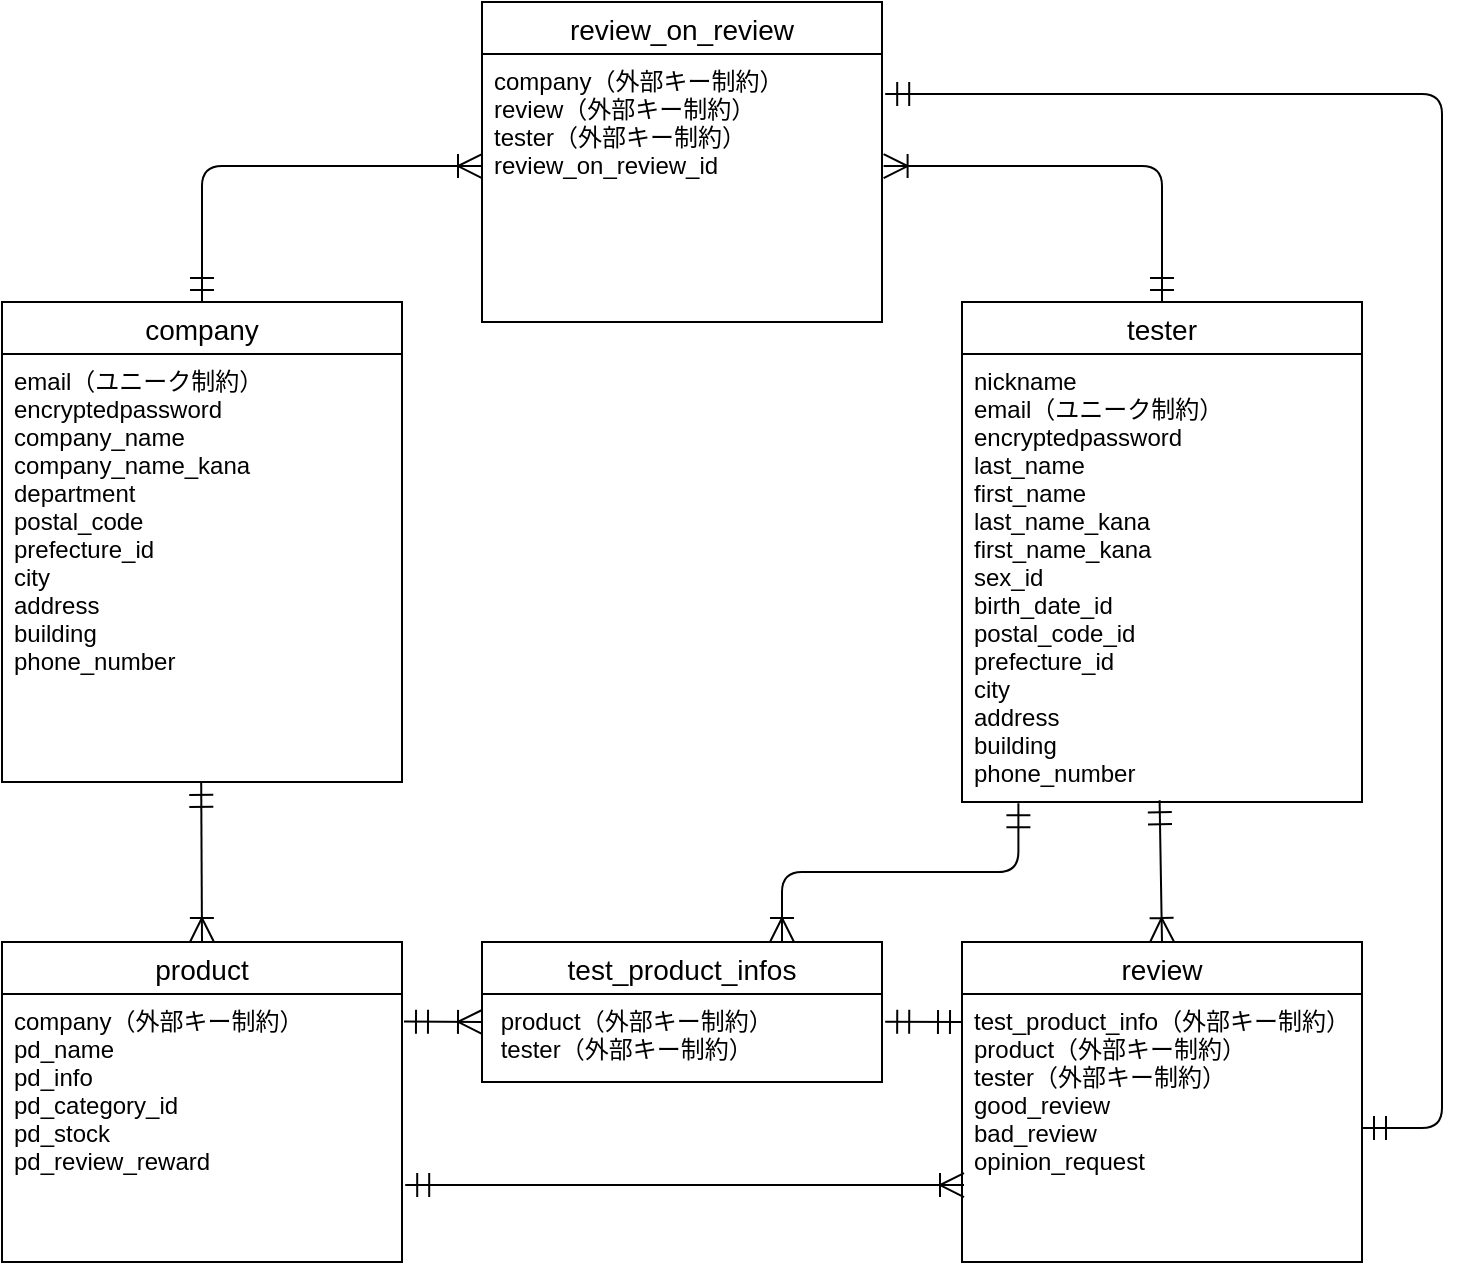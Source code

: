 <mxfile>
    <diagram id="tXXJamdvoFfJXyWj0aLa" name="ページ1">
        <mxGraphModel dx="596" dy="1227" grid="1" gridSize="10" guides="1" tooltips="1" connect="1" arrows="1" fold="1" page="1" pageScale="1" pageWidth="827" pageHeight="1169" math="0" shadow="0">
            <root>
                <mxCell id="0"/>
                <mxCell id="1" parent="0"/>
                <mxCell id="2" value="company" style="swimlane;fontStyle=0;childLayout=stackLayout;horizontal=1;startSize=26;horizontalStack=0;resizeParent=1;resizeParentMax=0;resizeLast=0;collapsible=1;marginBottom=0;align=center;fontSize=14;" parent="1" vertex="1">
                    <mxGeometry x="40" y="160" width="200" height="240" as="geometry"/>
                </mxCell>
                <mxCell id="3" value="email（ユニーク制約）&#10;encryptedpassword&#10;company_name&#10;company_name_kana&#10;department&#10;postal_code&#10;prefecture_id&#10;city&#10;address&#10;building&#10;phone_number" style="text;strokeColor=none;fillColor=none;spacingLeft=4;spacingRight=4;overflow=hidden;rotatable=0;points=[[0,0.5],[1,0.5]];portConstraint=eastwest;fontSize=12;" parent="2" vertex="1">
                    <mxGeometry y="26" width="200" height="214" as="geometry"/>
                </mxCell>
                <mxCell id="10" value="review" style="swimlane;fontStyle=0;childLayout=stackLayout;horizontal=1;startSize=26;horizontalStack=0;resizeParent=1;resizeParentMax=0;resizeLast=0;collapsible=1;marginBottom=0;align=center;fontSize=14;" parent="1" vertex="1">
                    <mxGeometry x="520" y="480" width="200" height="160" as="geometry"/>
                </mxCell>
                <mxCell id="11" value="test_product_info（外部キー制約）&#10;product（外部キー制約）&#10;tester（外部キー制約）&#10;good_review&#10;bad_review&#10;opinion_request" style="text;strokeColor=none;fillColor=none;spacingLeft=4;spacingRight=4;overflow=hidden;rotatable=0;points=[[0,0.5],[1,0.5]];portConstraint=eastwest;fontSize=12;" parent="10" vertex="1">
                    <mxGeometry y="26" width="200" height="134" as="geometry"/>
                </mxCell>
                <mxCell id="54" value="tester" style="swimlane;fontStyle=0;childLayout=stackLayout;horizontal=1;startSize=26;horizontalStack=0;resizeParent=1;resizeParentMax=0;resizeLast=0;collapsible=1;marginBottom=0;align=center;fontSize=14;" parent="1" vertex="1">
                    <mxGeometry x="520" y="160" width="200" height="250" as="geometry"/>
                </mxCell>
                <mxCell id="55" value="nickname&#10;email（ユニーク制約）&#10;encryptedpassword&#10;last_name&#10;first_name&#10;last_name_kana&#10;first_name_kana&#10;sex_id&#10;birth_date_id&#10;postal_code_id&#10;prefecture_id&#10;city&#10;address&#10;building&#10;phone_number" style="text;strokeColor=none;fillColor=none;spacingLeft=4;spacingRight=4;overflow=hidden;rotatable=0;points=[[0,0.5],[1,0.5]];portConstraint=eastwest;fontSize=12;" parent="54" vertex="1">
                    <mxGeometry y="26" width="200" height="224" as="geometry"/>
                </mxCell>
                <mxCell id="56" value="product" style="swimlane;fontStyle=0;childLayout=stackLayout;horizontal=1;startSize=26;horizontalStack=0;resizeParent=1;resizeParentMax=0;resizeLast=0;collapsible=1;marginBottom=0;align=center;fontSize=14;" parent="1" vertex="1">
                    <mxGeometry x="40" y="480" width="200" height="160" as="geometry"/>
                </mxCell>
                <mxCell id="57" value="company（外部キー制約）&#10;pd_name&#10;pd_info&#10;pd_category_id&#10;pd_stock&#10;pd_review_reward" style="text;strokeColor=none;fillColor=none;spacingLeft=4;spacingRight=4;overflow=hidden;rotatable=0;points=[[0,0.5],[1,0.5]];portConstraint=eastwest;fontSize=12;" parent="56" vertex="1">
                    <mxGeometry y="26" width="200" height="134" as="geometry"/>
                </mxCell>
                <mxCell id="61" value="" style="fontSize=12;html=1;endArrow=ERoneToMany;startArrow=ERmandOne;entryX=0.005;entryY=0.713;entryDx=0;entryDy=0;entryPerimeter=0;endSize=10;startSize=10;exitX=1.008;exitY=0.713;exitDx=0;exitDy=0;exitPerimeter=0;" parent="1" target="11" edge="1" source="57">
                    <mxGeometry width="100" height="100" relative="1" as="geometry">
                        <mxPoint x="242" y="560" as="sourcePoint"/>
                        <mxPoint x="418.2" y="629.14" as="targetPoint"/>
                    </mxGeometry>
                </mxCell>
                <mxCell id="62" value="" style="fontSize=12;html=1;endArrow=ERoneToMany;startArrow=ERmandOne;entryX=0.5;entryY=0;entryDx=0;entryDy=0;endSize=10;startSize=10;exitX=0.494;exitY=0.996;exitDx=0;exitDy=0;exitPerimeter=0;" parent="1" source="55" target="10" edge="1">
                    <mxGeometry width="100" height="100" relative="1" as="geometry">
                        <mxPoint x="700" y="281" as="sourcePoint"/>
                        <mxPoint x="669" y="379.996" as="targetPoint"/>
                    </mxGeometry>
                </mxCell>
                <mxCell id="63" value="" style="fontSize=12;html=1;endArrow=ERoneToMany;startArrow=ERmandOne;entryX=0.5;entryY=0;entryDx=0;entryDy=0;endSize=10;startSize=10;exitX=0.498;exitY=1.002;exitDx=0;exitDy=0;exitPerimeter=0;" parent="1" source="3" target="56" edge="1">
                    <mxGeometry width="100" height="100" relative="1" as="geometry">
                        <mxPoint x="140" y="283" as="sourcePoint"/>
                        <mxPoint x="549" y="329.996" as="targetPoint"/>
                    </mxGeometry>
                </mxCell>
                <mxCell id="68" value="test_product_infos" style="swimlane;fontStyle=0;childLayout=stackLayout;horizontal=1;startSize=26;horizontalStack=0;resizeParent=1;resizeParentMax=0;resizeLast=0;collapsible=1;marginBottom=0;align=center;fontSize=14;" parent="1" vertex="1">
                    <mxGeometry x="280" y="480" width="200" height="70" as="geometry"/>
                </mxCell>
                <mxCell id="69" value=" product（外部キー制約）&#10; tester（外部キー制約）" style="text;strokeColor=none;fillColor=none;spacingLeft=4;spacingRight=4;overflow=hidden;rotatable=0;points=[[0,0.5],[1,0.5]];portConstraint=eastwest;fontSize=12;" parent="68" vertex="1">
                    <mxGeometry y="26" width="200" height="44" as="geometry"/>
                </mxCell>
                <mxCell id="70" value="" style="fontSize=12;html=1;endArrow=ERoneToMany;startArrow=ERmandOne;entryX=0;entryY=0.318;entryDx=0;entryDy=0;endSize=10;startSize=10;entryPerimeter=0;exitX=1.005;exitY=0.103;exitDx=0;exitDy=0;exitPerimeter=0;" parent="1" source="57" target="69" edge="1">
                    <mxGeometry width="100" height="100" relative="1" as="geometry">
                        <mxPoint x="280" y="440" as="sourcePoint"/>
                        <mxPoint x="150" y="490" as="targetPoint"/>
                    </mxGeometry>
                </mxCell>
                <mxCell id="71" value="" style="fontSize=12;html=1;endArrow=ERoneToMany;startArrow=ERmandOne;entryX=0.75;entryY=0;entryDx=0;entryDy=0;endSize=10;startSize=10;exitX=0.141;exitY=1.003;exitDx=0;exitDy=0;exitPerimeter=0;edgeStyle=orthogonalEdgeStyle;" parent="1" source="55" target="68" edge="1">
                    <mxGeometry width="100" height="100" relative="1" as="geometry">
                        <mxPoint x="490.0" y="408.942" as="sourcePoint"/>
                        <mxPoint x="565" y="380.004" as="targetPoint"/>
                    </mxGeometry>
                </mxCell>
                <mxCell id="72" value="review_on_review" style="swimlane;fontStyle=0;childLayout=stackLayout;horizontal=1;startSize=26;horizontalStack=0;resizeParent=1;resizeParentMax=0;resizeLast=0;collapsible=1;marginBottom=0;align=center;fontSize=14;" parent="1" vertex="1">
                    <mxGeometry x="280" y="10" width="200" height="160" as="geometry"/>
                </mxCell>
                <mxCell id="73" value="company（外部キー制約）&#10;review（外部キー制約）&#10;tester（外部キー制約）&#10;review_on_review_id" style="text;strokeColor=none;fillColor=none;spacingLeft=4;spacingRight=4;overflow=hidden;rotatable=0;points=[[0,0.5],[1,0.5]];portConstraint=eastwest;fontSize=12;" parent="72" vertex="1">
                    <mxGeometry y="26" width="200" height="134" as="geometry"/>
                </mxCell>
                <mxCell id="77" value="" style="fontSize=12;html=1;endArrow=ERoneToMany;startArrow=ERmandOne;entryX=0;entryY=0.418;entryDx=0;entryDy=0;endSize=10;startSize=10;exitX=0.5;exitY=0;exitDx=0;exitDy=0;edgeStyle=orthogonalEdgeStyle;entryPerimeter=0;" edge="1" parent="1" source="2" target="73">
                    <mxGeometry width="100" height="100" relative="1" as="geometry">
                        <mxPoint x="140.0" y="68.942" as="sourcePoint"/>
                        <mxPoint x="215.0" y="40.004" as="targetPoint"/>
                    </mxGeometry>
                </mxCell>
                <mxCell id="78" value="" style="fontSize=12;html=1;endArrow=ERoneToMany;startArrow=ERmandOne;endSize=10;startSize=10;exitX=0.5;exitY=0;exitDx=0;exitDy=0;entryX=1.004;entryY=0.418;entryDx=0;entryDy=0;entryPerimeter=0;edgeStyle=orthogonalEdgeStyle;" edge="1" parent="1" source="54" target="73">
                    <mxGeometry width="100" height="100" relative="1" as="geometry">
                        <mxPoint x="470" y="97" as="sourcePoint"/>
                        <mxPoint x="670" y="40" as="targetPoint"/>
                    </mxGeometry>
                </mxCell>
                <mxCell id="79" value="" style="edgeStyle=orthogonalEdgeStyle;fontSize=12;html=1;endArrow=ERmandOne;startArrow=ERmandOne;exitX=1;exitY=0.5;exitDx=0;exitDy=0;entryX=1.008;entryY=0.149;entryDx=0;entryDy=0;entryPerimeter=0;endSize=10;startSize=10;" edge="1" parent="1" source="11" target="73">
                    <mxGeometry width="100" height="100" relative="1" as="geometry">
                        <mxPoint x="727" y="480" as="sourcePoint"/>
                        <mxPoint x="827" y="380" as="targetPoint"/>
                        <Array as="points">
                            <mxPoint x="760" y="573"/>
                            <mxPoint x="760" y="56"/>
                        </Array>
                    </mxGeometry>
                </mxCell>
                <mxCell id="80" value="" style="fontSize=12;html=1;endArrow=ERmandOne;startArrow=ERmandOne;exitX=0;exitY=0.25;exitDx=0;exitDy=0;entryX=1.008;entryY=0.314;entryDx=0;entryDy=0;entryPerimeter=0;endSize=10;startSize=10;" edge="1" parent="1" source="10" target="69">
                    <mxGeometry width="100" height="100" relative="1" as="geometry">
                        <mxPoint x="730" y="583" as="sourcePoint"/>
                        <mxPoint x="491.6" y="65.966" as="targetPoint"/>
                    </mxGeometry>
                </mxCell>
            </root>
        </mxGraphModel>
    </diagram>
</mxfile>